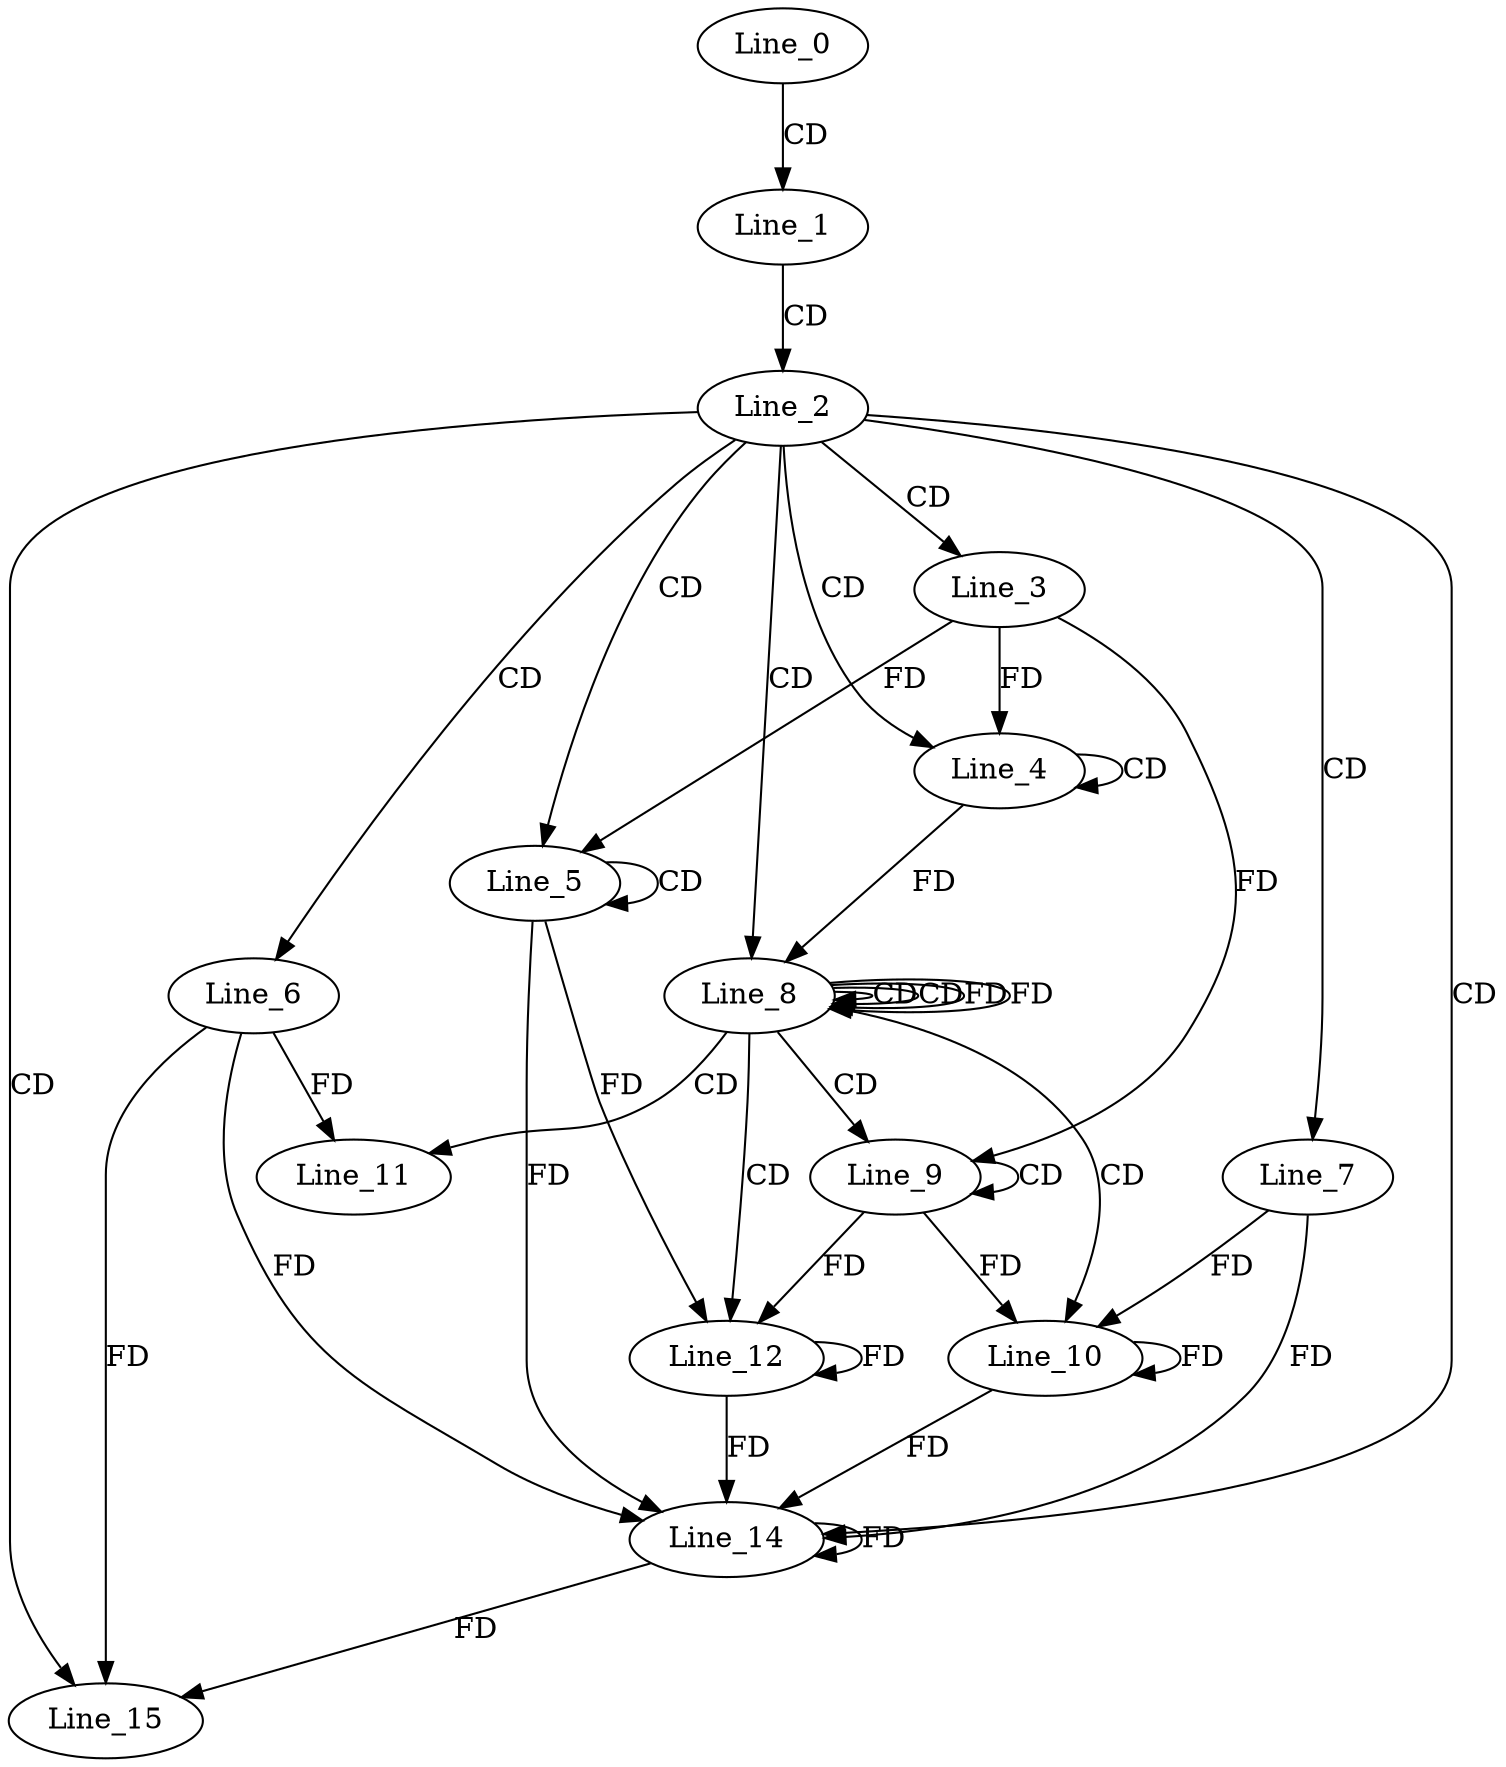digraph G {
  Line_0;
  Line_1;
  Line_2;
  Line_3;
  Line_4;
  Line_4;
  Line_5;
  Line_5;
  Line_6;
  Line_7;
  Line_8;
  Line_8;
  Line_8;
  Line_9;
  Line_9;
  Line_10;
  Line_10;
  Line_11;
  Line_12;
  Line_14;
  Line_15;
  Line_0 -> Line_1 [ label="CD" ];
  Line_1 -> Line_2 [ label="CD" ];
  Line_2 -> Line_3 [ label="CD" ];
  Line_2 -> Line_4 [ label="CD" ];
  Line_4 -> Line_4 [ label="CD" ];
  Line_3 -> Line_4 [ label="FD" ];
  Line_2 -> Line_5 [ label="CD" ];
  Line_5 -> Line_5 [ label="CD" ];
  Line_3 -> Line_5 [ label="FD" ];
  Line_2 -> Line_6 [ label="CD" ];
  Line_2 -> Line_7 [ label="CD" ];
  Line_2 -> Line_8 [ label="CD" ];
  Line_8 -> Line_8 [ label="CD" ];
  Line_4 -> Line_8 [ label="FD" ];
  Line_8 -> Line_8 [ label="CD" ];
  Line_8 -> Line_8 [ label="FD" ];
  Line_8 -> Line_9 [ label="CD" ];
  Line_9 -> Line_9 [ label="CD" ];
  Line_3 -> Line_9 [ label="FD" ];
  Line_8 -> Line_10 [ label="CD" ];
  Line_10 -> Line_10 [ label="FD" ];
  Line_7 -> Line_10 [ label="FD" ];
  Line_9 -> Line_10 [ label="FD" ];
  Line_8 -> Line_11 [ label="CD" ];
  Line_6 -> Line_11 [ label="FD" ];
  Line_8 -> Line_12 [ label="CD" ];
  Line_12 -> Line_12 [ label="FD" ];
  Line_5 -> Line_12 [ label="FD" ];
  Line_9 -> Line_12 [ label="FD" ];
  Line_2 -> Line_14 [ label="CD" ];
  Line_6 -> Line_14 [ label="FD" ];
  Line_14 -> Line_14 [ label="FD" ];
  Line_12 -> Line_14 [ label="FD" ];
  Line_5 -> Line_14 [ label="FD" ];
  Line_10 -> Line_14 [ label="FD" ];
  Line_7 -> Line_14 [ label="FD" ];
  Line_2 -> Line_15 [ label="CD" ];
  Line_6 -> Line_15 [ label="FD" ];
  Line_14 -> Line_15 [ label="FD" ];
  Line_8 -> Line_8 [ label="FD" ];
}
